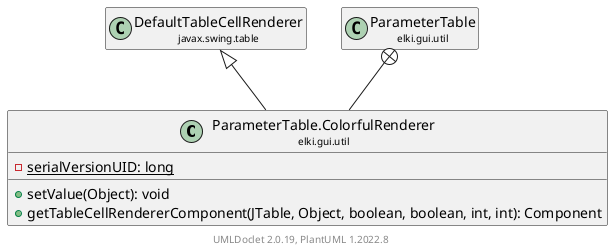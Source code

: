 @startuml
    remove .*\.(Instance|Par|Parameterizer|Factory)$
    set namespaceSeparator none
    hide empty fields
    hide empty methods

    class "<size:14>ParameterTable.ColorfulRenderer\n<size:10>elki.gui.util" as elki.gui.util.ParameterTable.ColorfulRenderer [[ParameterTable.ColorfulRenderer.html]] {
        {static} -serialVersionUID: long
        +setValue(Object): void
        +getTableCellRendererComponent(JTable, Object, boolean, boolean, int, int): Component
    }

    class "<size:14>DefaultTableCellRenderer\n<size:10>javax.swing.table" as javax.swing.table.DefaultTableCellRenderer
    class "<size:14>ParameterTable\n<size:10>elki.gui.util" as elki.gui.util.ParameterTable [[ParameterTable.html]]

    javax.swing.table.DefaultTableCellRenderer <|-- elki.gui.util.ParameterTable.ColorfulRenderer
    elki.gui.util.ParameterTable +-- elki.gui.util.ParameterTable.ColorfulRenderer

    center footer UMLDoclet 2.0.19, PlantUML 1.2022.8
@enduml
